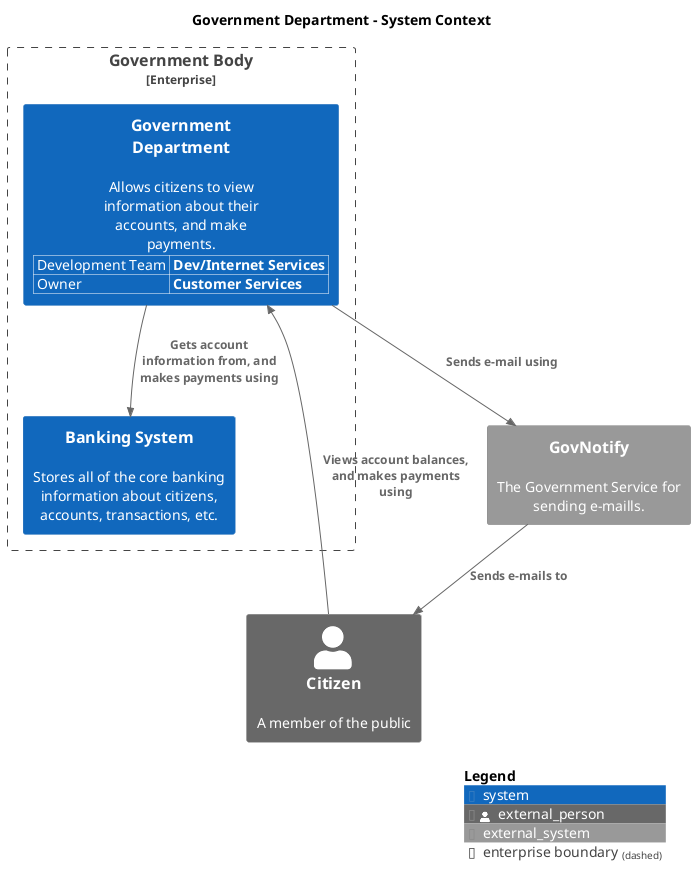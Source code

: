 @startuml
set separator none
title Government Department - System Context

top to bottom direction

!include <C4/C4>
!include <C4/C4_Context>

Enterprise_Boundary(enterprise, "Government Body") {
  System(BankingSystem, "Banking System", $descr="Stores all of the core banking information about citizens, accounts, transactions, etc.", $tags="", $link="")
  WithoutPropertyHeader()
  AddProperty("Development Team","Dev/Internet Services")
  AddProperty("Owner","Customer Services")
  System(GovernmentDepartment, "Government Department", $descr="Allows citizens to view information about their accounts, and make payments.", $tags="", $link="")
}

Person_Ext(Citizen, "Citizen", $descr="A member of the public", $tags="", $link="")
System_Ext(GovNotify, "GovNotify", $descr="The Government Service for sending e-maills.", $tags="", $link="")

Rel_D(Citizen, GovernmentDepartment, "Views account balances, and makes payments using", $techn="", $tags="", $link="")
Rel_D(GovernmentDepartment, BankingSystem, "Gets account information from, and makes payments using", $techn="", $tags="", $link="")
Rel_D(GovernmentDepartment, GovNotify, "Sends e-mail using", $techn="", $tags="", $link="")
Rel_D(GovNotify, Citizen, "Sends e-mails to", $techn="", $tags="", $link="")

SHOW_LEGEND(true)
@enduml